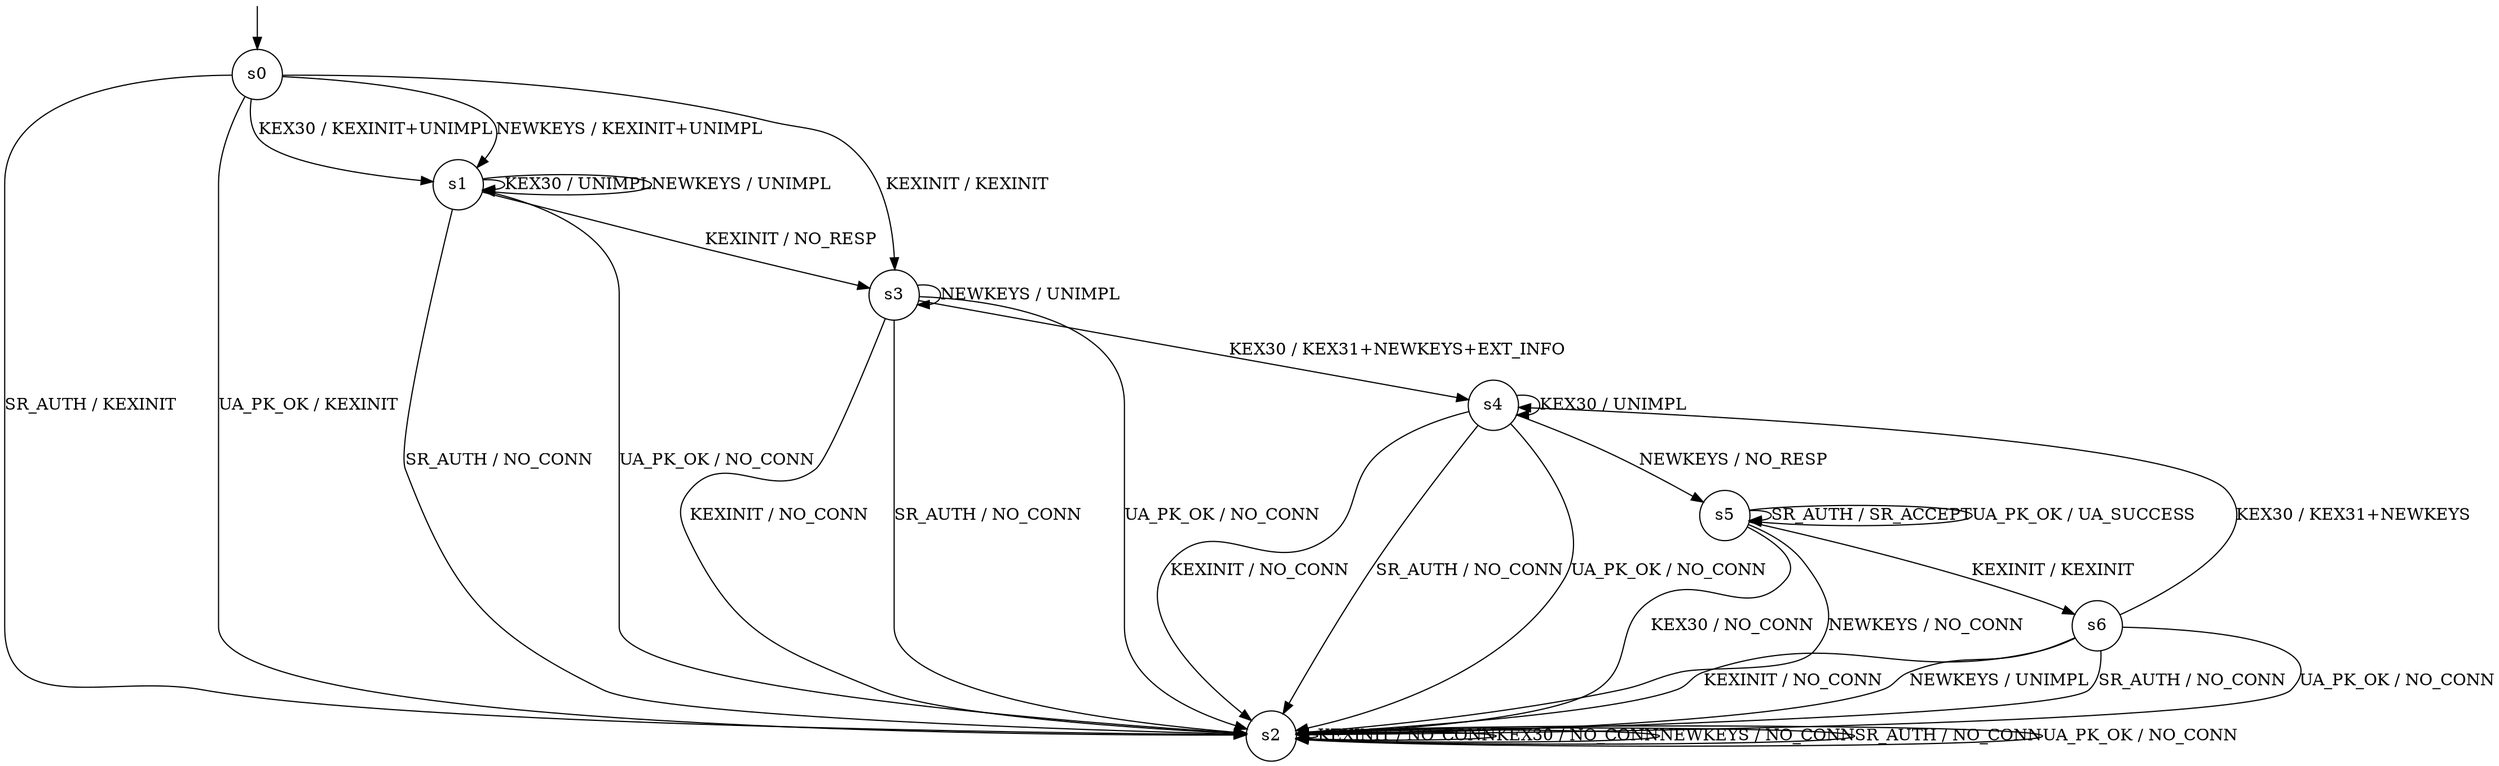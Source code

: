 digraph g {

	s0 [shape="circle" label="s0"];
	s1 [shape="circle" label="s1"];
	s2 [shape="circle" label="s2"];
	s3 [shape="circle" label="s3"];
	s4 [shape="circle" label="s4"];
	s5 [shape="circle" label="s5"];
	s6 [shape="circle" label="s6"];
	s0 -> s3 [label="KEXINIT / KEXINIT"];
	s0 -> s1 [label="KEX30 / KEXINIT+UNIMPL"];
	s0 -> s1 [label="NEWKEYS / KEXINIT+UNIMPL"];
	s0 -> s2 [label="SR_AUTH / KEXINIT"];
	s0 -> s2 [label="UA_PK_OK / KEXINIT"];
	s1 -> s3 [label="KEXINIT / NO_RESP"];
	s1 -> s1 [label="KEX30 / UNIMPL"];
	s1 -> s1 [label="NEWKEYS / UNIMPL"];
	s1 -> s2 [label="SR_AUTH / NO_CONN"];
	s1 -> s2 [label="UA_PK_OK / NO_CONN"];
	s2 -> s2 [label="KEXINIT / NO_CONN"];
	s2 -> s2 [label="KEX30 / NO_CONN"];
	s2 -> s2 [label="NEWKEYS / NO_CONN"];
	s2 -> s2 [label="SR_AUTH / NO_CONN"];
	s2 -> s2 [label="UA_PK_OK / NO_CONN"];
	s3 -> s2 [label="KEXINIT / NO_CONN"];
	s3 -> s4 [label="KEX30 / KEX31+NEWKEYS+EXT_INFO"];
	s3 -> s3 [label="NEWKEYS / UNIMPL"];
	s3 -> s2 [label="SR_AUTH / NO_CONN"];
	s3 -> s2 [label="UA_PK_OK / NO_CONN"];
	s4 -> s2 [label="KEXINIT / NO_CONN"];
	s4 -> s4 [label="KEX30 / UNIMPL"];
	s4 -> s5 [label="NEWKEYS / NO_RESP"];
	s4 -> s2 [label="SR_AUTH / NO_CONN"];
	s4 -> s2 [label="UA_PK_OK / NO_CONN"];
	s5 -> s6 [label="KEXINIT / KEXINIT"];
	s5 -> s2 [label="KEX30 / NO_CONN"];
	s5 -> s2 [label="NEWKEYS / NO_CONN"];
	s5 -> s5 [label="SR_AUTH / SR_ACCEPT"];
	s5 -> s5 [label="UA_PK_OK / UA_SUCCESS"];
	s6 -> s2 [label="KEXINIT / NO_CONN"];
	s6 -> s4 [label="KEX30 / KEX31+NEWKEYS"];
	s6 -> s2 [label="NEWKEYS / UNIMPL"];
	s6 -> s2 [label="SR_AUTH / NO_CONN"];
	s6 -> s2 [label="UA_PK_OK / NO_CONN"];

__start0 [label="" shape="none" width="0" height="0"];
__start0 -> s0;

}
